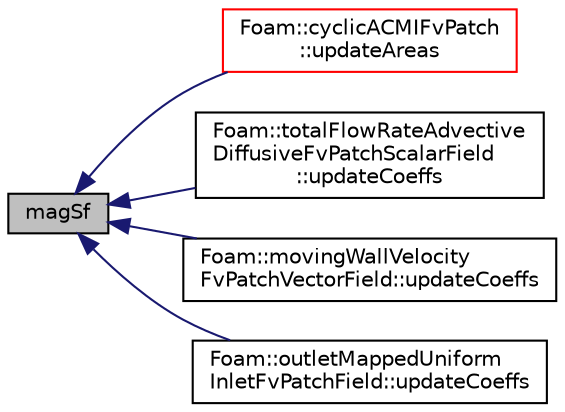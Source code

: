 digraph "magSf"
{
  bgcolor="transparent";
  edge [fontname="Helvetica",fontsize="10",labelfontname="Helvetica",labelfontsize="10"];
  node [fontname="Helvetica",fontsize="10",shape=record];
  rankdir="LR";
  Node1 [label="magSf",height=0.2,width=0.4,color="black", fillcolor="grey75", style="filled", fontcolor="black"];
  Node1 -> Node2 [dir="back",color="midnightblue",fontsize="10",style="solid",fontname="Helvetica"];
  Node2 [label="Foam::cyclicACMIFvPatch\l::updateAreas",height=0.2,width=0.4,color="red",URL="$a00449.html#aed132c748958e8dfd911d88f3def2914",tooltip="Update the patch areas after AMI update. "];
  Node1 -> Node3 [dir="back",color="midnightblue",fontsize="10",style="solid",fontname="Helvetica"];
  Node3 [label="Foam::totalFlowRateAdvective\lDiffusiveFvPatchScalarField\l::updateCoeffs",height=0.2,width=0.4,color="black",URL="$a02626.html#a7e24eafac629d3733181cd942d4c902f",tooltip="Update the coefficients associated with the patch field. "];
  Node1 -> Node4 [dir="back",color="midnightblue",fontsize="10",style="solid",fontname="Helvetica"];
  Node4 [label="Foam::movingWallVelocity\lFvPatchVectorField::updateCoeffs",height=0.2,width=0.4,color="black",URL="$a01527.html#a7e24eafac629d3733181cd942d4c902f",tooltip="Update the coefficients associated with the patch field. "];
  Node1 -> Node5 [dir="back",color="midnightblue",fontsize="10",style="solid",fontname="Helvetica"];
  Node5 [label="Foam::outletMappedUniform\lInletFvPatchField::updateCoeffs",height=0.2,width=0.4,color="black",URL="$a01738.html#a7e24eafac629d3733181cd942d4c902f",tooltip="Update the coefficients associated with the patch field. "];
}
